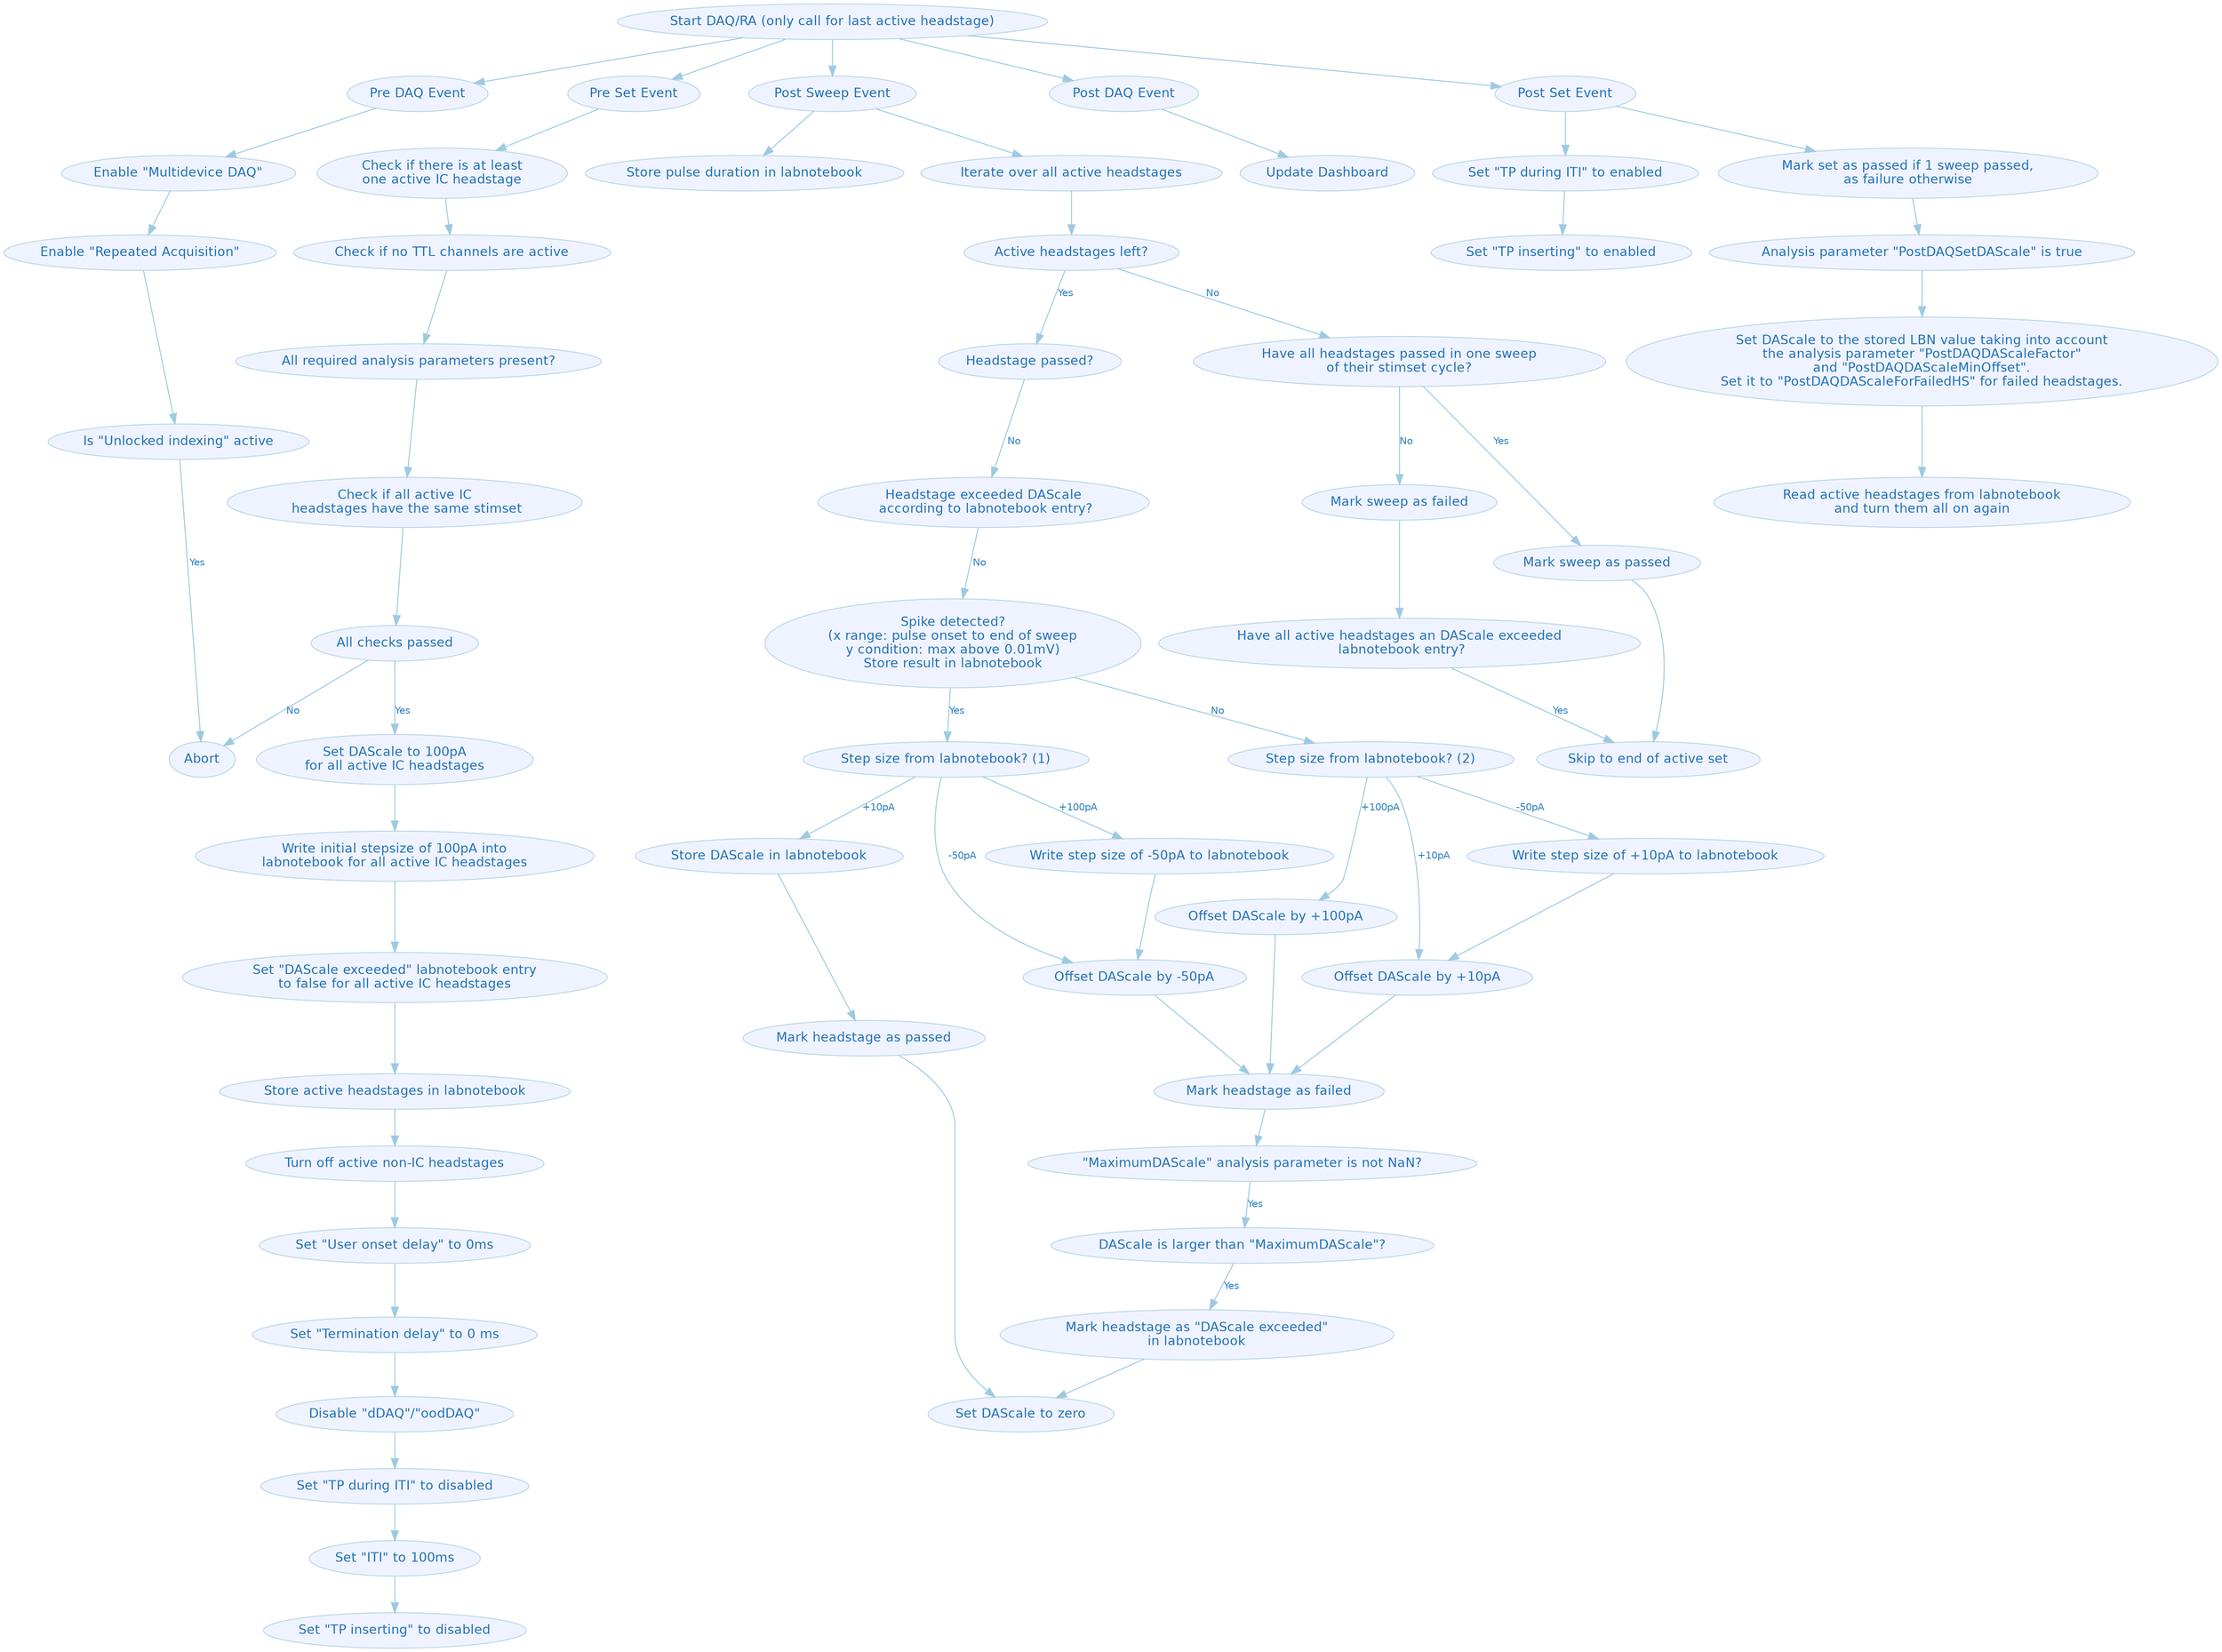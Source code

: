 digraph G {
	graph [center=true,
		color=white,
		compound=true,
		fontcolor=black,
		fontname=Helvetica,
		fontsize=14,
		penwidth=0.1,
		ratio="0,01"
	];
	node [color="#bdd7e7",
		fillcolor="#eff3ff",
		fontcolor="#2171b5",
		fontname=Helvetica,
		fontsize=13,
		label="\N",
		shape=ellipse,
		style=filled
	];
	edge [color="#9ecae1",
		fontcolor="#3182bd",
		fontname=Helvetica,
		fontsize=10,
		style=solid
	];
	"Prepare DAQ/Pre Set Event"	[label="Pre Set Event"];
	"Prepare DAQ/Pre Set Event" -> "Check if there is at least\none active IC headstage";
	"Check if there is at least\none active IC headstage" -> "Check if no TTL channels are active";
	"Check if no TTL channels are active" -> "All required analysis parameters present?";
	"All required analysis parameters present?" -> "Check if all active IC\n headstages have the same stimset";
	"Check if all active IC\n headstages have the same stimset" -> "All checks passed";
	"All checks passed" -> Abort	[label=No];
	"All checks passed" -> "Set DAScale to 100pA\nfor all active IC headstages"	[label=Yes];
	"Set DAScale to 100pA\nfor all active IC headstages" -> "Write initial stepsize of 100pA into\nlabnotebook for all active IC headstages";
	"Write initial stepsize of 100pA into\nlabnotebook for all active IC headstages" -> "Set \"DAScale exceeded\" labnotebook entry\nto false for all active IC headstages";
	"Set \"DAScale exceeded\" labnotebook entry\nto false for all active IC headstages" -> "Store active headstages in labnotebook";
	"Start DAQ/RA (only call for last active headstage)" -> "Prepare DAQ/Pre Set Event";
	"Start DAQ/RA (only call for last active headstage)" -> "Post Sweep Event";
	"Start DAQ/RA (only call for last active headstage)" -> "Post DAQ Event";
	"Start DAQ/RA (only call for last active headstage)" -> "Post Set Event";
	n60	[label="Pre DAQ Event"];
	"Start DAQ/RA (only call for last active headstage)" -> n60;
	"Post Sweep Event" -> "Iterate over all active headstages";
	"Post Sweep Event" -> "Store pulse duration in labnotebook";
	"Post DAQ Event" -> "Update Dashboard";
	"Post Set Event" -> "Mark set as passed if 1 sweep passed,\nas failure otherwise";
	"Post Set Event" -> "Set \"TP during ITI\" to enabled";
	n60 -> "Enable \"Multidevice DAQ\"";
	"Iterate over all active headstages" -> "Active headstages left?";
	"Mark set as passed if 1 sweep passed,\nas failure otherwise" -> "Analysis parameter \"PostDAQSetDAScale\" is true";
	"Set \"TP during ITI\" to enabled" -> "Set \"TP inserting\" to enabled";
	"Enable \"Multidevice DAQ\"" -> "Enable \"Repeated Acquisition\"";
	"Active headstages left?" -> "Have all headstages passed in one sweep\nof their stimset cycle?"	[label=No];
	"Active headstages left?" -> "Headstage passed?"	[label=Yes];
	"Analysis parameter \"PostDAQSetDAScale\" is true" -> "Set DAScale to the stored LBN value taking into account\nthe analysis parameter \"PostDAQDAScaleFactor\"\nand \"PostDAQDAScaleMinOffset\"\
.\nSet it to \"PostDAQDAScaleForFailedHS\" for failed headstages.";
	n61	[label="Is \"Unlocked indexing\" active"];
	"Enable \"Repeated Acquisition\"" -> n61;
	"Have all headstages passed in one sweep\nof their stimset cycle?" -> "Mark sweep as failed"	[label=No];
	"Have all headstages passed in one sweep\nof their stimset cycle?" -> "Mark sweep as passed"	[label=Yes];
	"Headstage passed?" -> "Headstage exceeded DAScale\n according to labnotebook entry?"	[label=No];
	"Set DAScale to the stored LBN value taking into account\nthe analysis parameter \"PostDAQDAScaleFactor\"\nand \"PostDAQDAScaleMinOffset\"\
.\nSet it to \"PostDAQDAScaleForFailedHS\" for failed headstages." -> "Read active headstages from labnotebook\nand turn them all on again";
	n61 -> Abort	[label=Yes];
	"Mark sweep as failed" -> "Have all active headstages an DAScale exceeded\n labnotebook entry?";
	"Mark sweep as passed" -> "Skip to end of active set";
	"Headstage exceeded DAScale\n according to labnotebook entry?" -> "Spike detected?\n(x range: pulse onset to end of sweep\ny condition: max above 0.01mV)\nStore result in labnotebook"	[label=No];
	"Have all active headstages an DAScale exceeded\n labnotebook entry?" -> "Skip to end of active set"	[label=Yes];
	"Spike detected?\n(x range: pulse onset to end of sweep\ny condition: max above 0.01mV)\nStore result in labnotebook" -> "Step size from labnotebook? (1)"	[label=Yes];
	"Spike detected?\n(x range: pulse onset to end of sweep\ny condition: max above 0.01mV)\nStore result in labnotebook" -> "Step size from labnotebook? (2)"	[label=No];
	"Step size from labnotebook? (1)" -> "Store DAScale in labnotebook"	[label="+10pA"];
	"Step size from labnotebook? (1)" -> "Offset DAScale by -50pA"	[label="-50pA"];
	"Step size from labnotebook? (1)" -> "Write step size of -50pA to labnotebook"	[label="+100pA"];
	"Step size from labnotebook? (2)" -> "Write step size of +10pA to labnotebook"	[label="-50pA"];
	"Step size from labnotebook? (2)" -> "Offset DAScale by +10pA"	[label="+10pA"];
	"Step size from labnotebook? (2)" -> "Offset DAScale by +100pA"	[label="+100pA"];
	"Store DAScale in labnotebook" -> "Mark headstage as passed";
	"Offset DAScale by -50pA" -> "Mark headstage as failed";
	"Write step size of -50pA to labnotebook" -> "Offset DAScale by -50pA";
	"Write step size of +10pA to labnotebook" -> "Offset DAScale by +10pA";
	"Offset DAScale by +10pA" -> "Mark headstage as failed";
	"Offset DAScale by +100pA" -> "Mark headstage as failed";
	"Mark headstage as passed" -> "Set DAScale to zero";
	"Mark headstage as failed" -> "\"MaximumDAScale\" analysis parameter is not NaN?";
	"Store active headstages in labnotebook" -> "Turn off active non-IC headstages";
	"\"MaximumDAScale\" analysis parameter is not NaN?" -> "DAScale is larger than \"MaximumDAScale\"?"	[label=Yes];
	"Disable \"dDAQ\"/\"oodDAQ\"" -> "Set \"TP during ITI\" to disabled";
	"Set \"TP during ITI\" to disabled" -> "Set \"ITI\" to 100ms";
	"Set \"ITI\" to 100ms" -> "Set \"TP inserting\" to disabled";
	"Turn off active non-IC headstages" -> "Set \"User onset delay\" to 0ms";
	"Set \"User onset delay\" to 0ms" -> "Set \"Termination delay\" to 0 ms";
	"Set \"Termination delay\" to 0 ms" -> "Disable \"dDAQ\"/\"oodDAQ\"";
	"DAScale is larger than \"MaximumDAScale\"?" -> "Mark headstage as \"DAScale exceeded\"\nin labnotebook"	[label=Yes];
	"Mark headstage as \"DAScale exceeded\"\nin labnotebook" -> "Set DAScale to zero";
}
